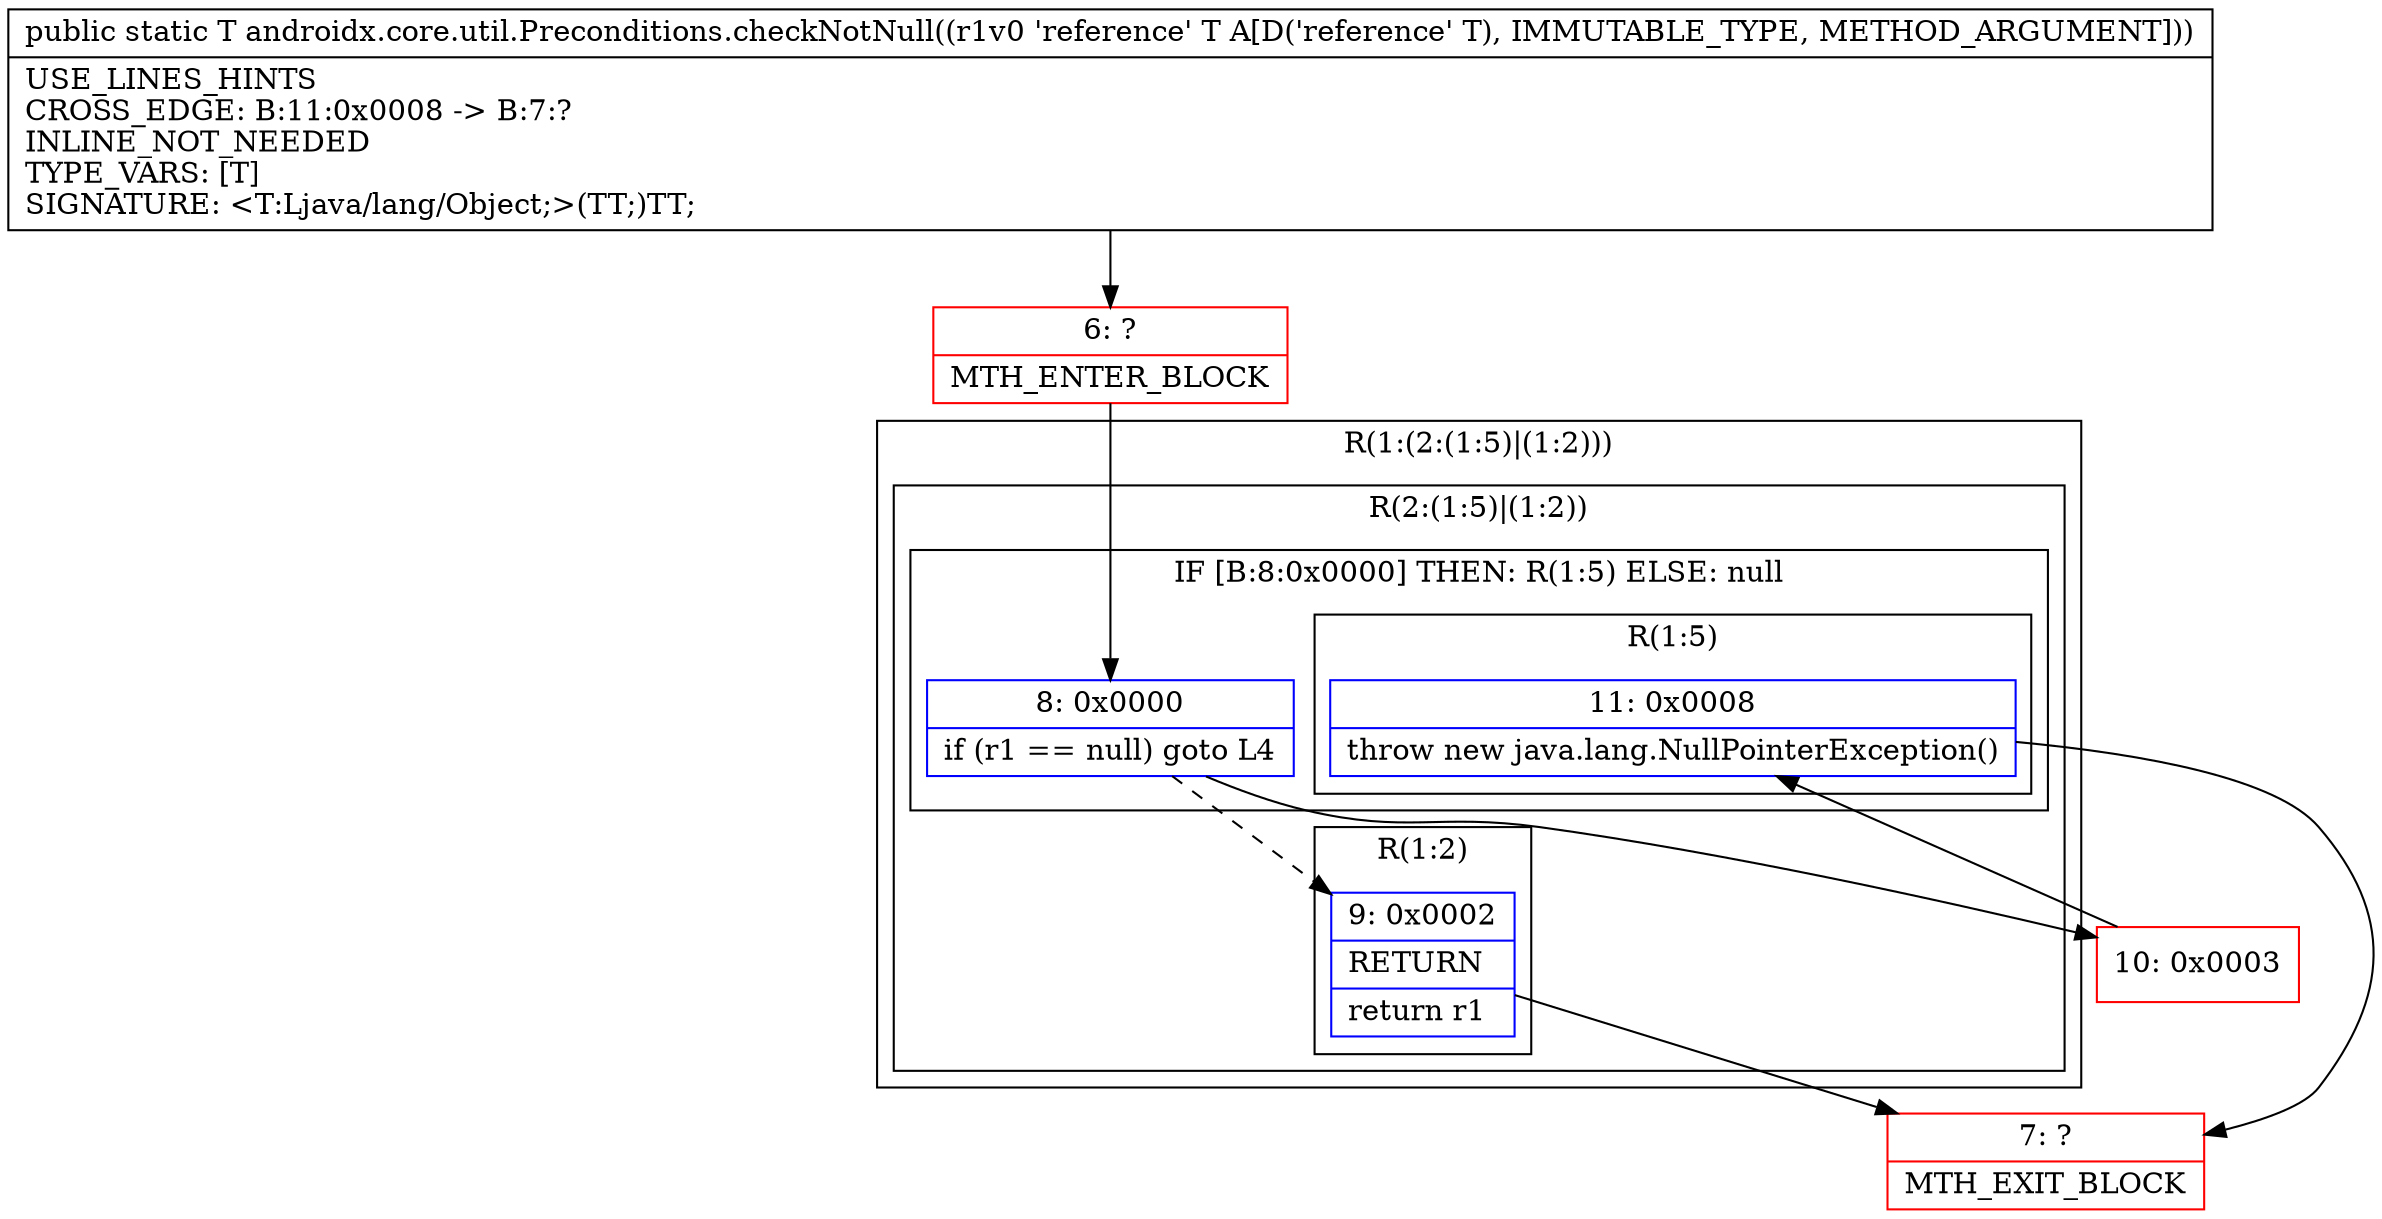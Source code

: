 digraph "CFG forandroidx.core.util.Preconditions.checkNotNull(Ljava\/lang\/Object;)Ljava\/lang\/Object;" {
subgraph cluster_Region_585661919 {
label = "R(1:(2:(1:5)|(1:2)))";
node [shape=record,color=blue];
subgraph cluster_Region_850570318 {
label = "R(2:(1:5)|(1:2))";
node [shape=record,color=blue];
subgraph cluster_IfRegion_682714020 {
label = "IF [B:8:0x0000] THEN: R(1:5) ELSE: null";
node [shape=record,color=blue];
Node_8 [shape=record,label="{8\:\ 0x0000|if (r1 == null) goto L4\l}"];
subgraph cluster_Region_1008586900 {
label = "R(1:5)";
node [shape=record,color=blue];
Node_11 [shape=record,label="{11\:\ 0x0008|throw new java.lang.NullPointerException()\l}"];
}
}
subgraph cluster_Region_1568293965 {
label = "R(1:2)";
node [shape=record,color=blue];
Node_9 [shape=record,label="{9\:\ 0x0002|RETURN\l|return r1\l}"];
}
}
}
Node_6 [shape=record,color=red,label="{6\:\ ?|MTH_ENTER_BLOCK\l}"];
Node_7 [shape=record,color=red,label="{7\:\ ?|MTH_EXIT_BLOCK\l}"];
Node_10 [shape=record,color=red,label="{10\:\ 0x0003}"];
MethodNode[shape=record,label="{public static T androidx.core.util.Preconditions.checkNotNull((r1v0 'reference' T A[D('reference' T), IMMUTABLE_TYPE, METHOD_ARGUMENT]))  | USE_LINES_HINTS\lCROSS_EDGE: B:11:0x0008 \-\> B:7:?\lINLINE_NOT_NEEDED\lTYPE_VARS: [T]\lSIGNATURE: \<T:Ljava\/lang\/Object;\>(TT;)TT;\l}"];
MethodNode -> Node_6;Node_8 -> Node_9[style=dashed];
Node_8 -> Node_10;
Node_11 -> Node_7;
Node_9 -> Node_7;
Node_6 -> Node_8;
Node_10 -> Node_11;
}

